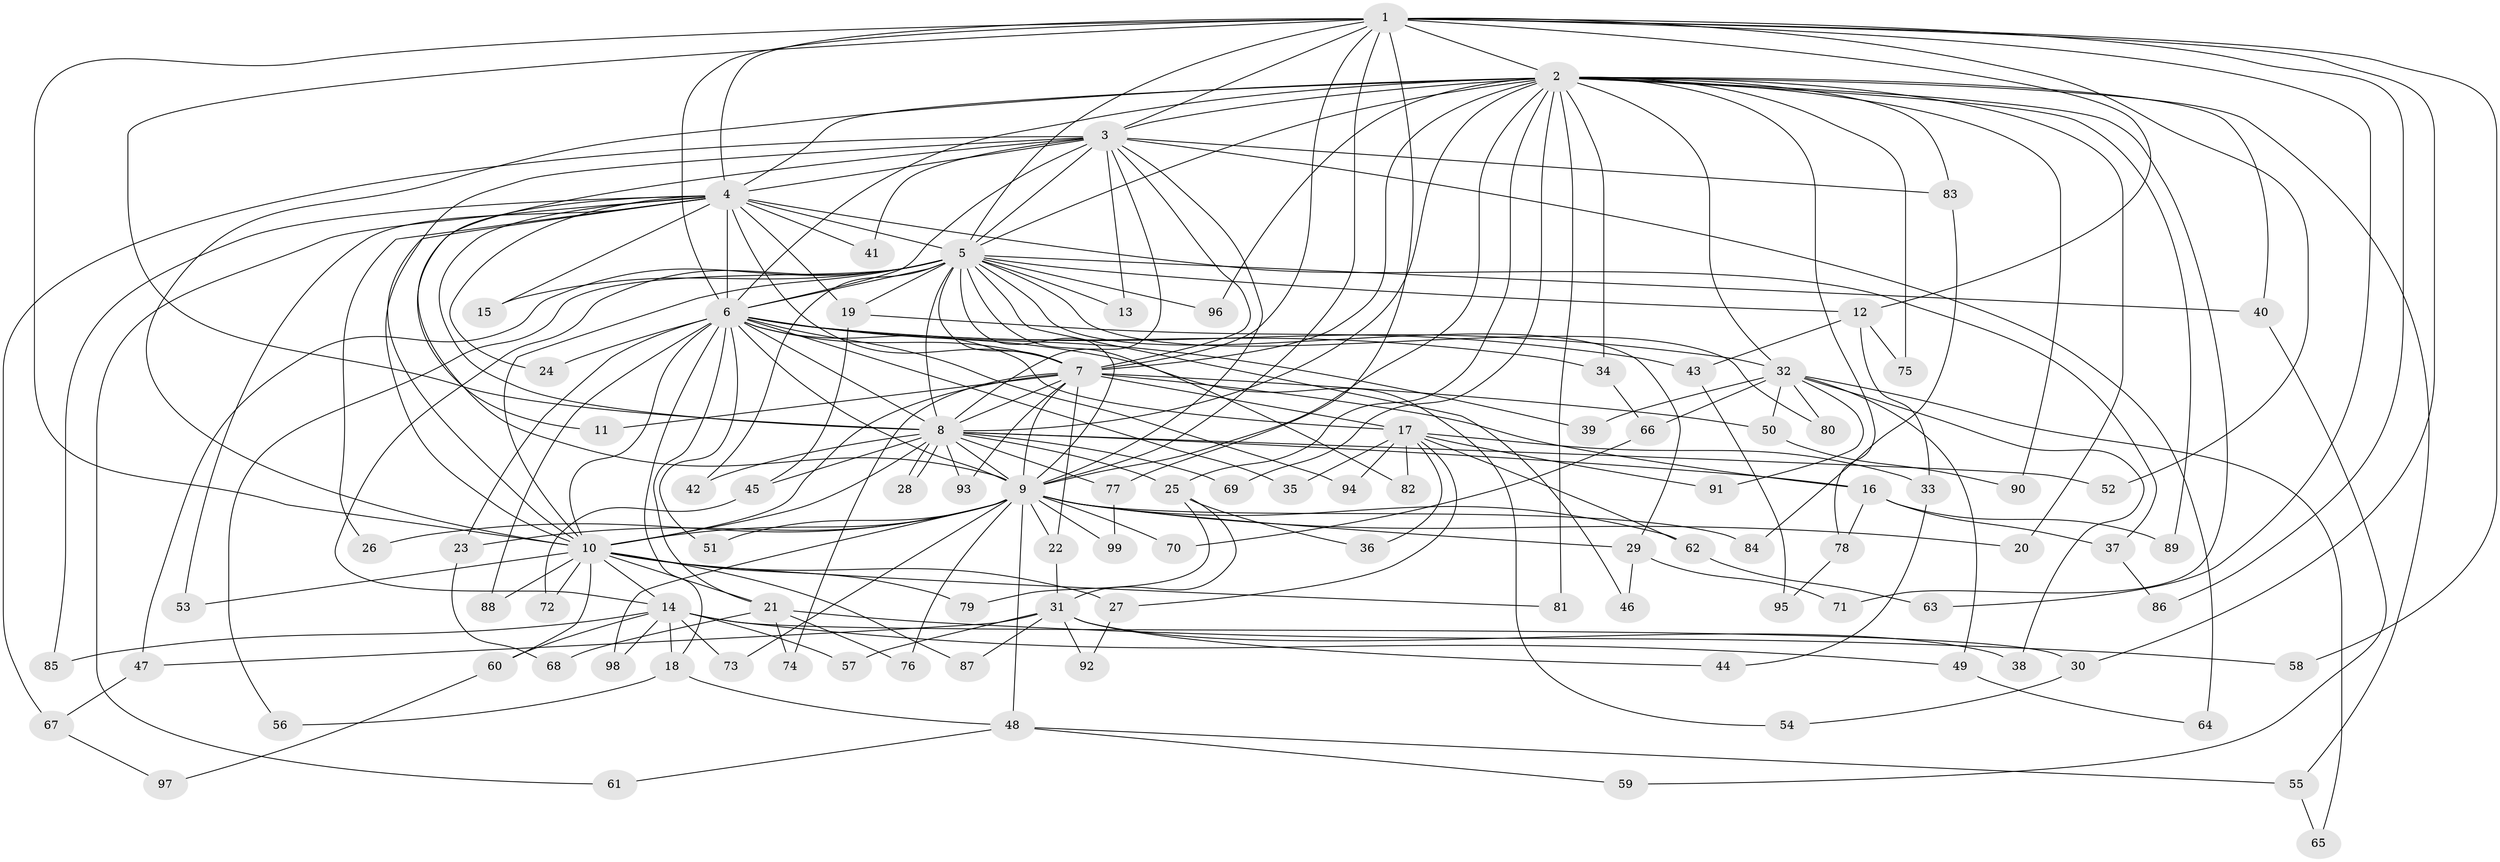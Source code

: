 // coarse degree distribution, {13: 0.012987012987012988, 19: 0.03896103896103896, 24: 0.012987012987012988, 27: 0.012987012987012988, 15: 0.012987012987012988, 2: 0.5064935064935064, 5: 0.05194805194805195, 10: 0.012987012987012988, 4: 0.025974025974025976, 11: 0.025974025974025976, 6: 0.012987012987012988, 3: 0.22077922077922077, 1: 0.03896103896103896, 8: 0.012987012987012988}
// Generated by graph-tools (version 1.1) at 2025/51/02/27/25 19:51:51]
// undirected, 99 vertices, 223 edges
graph export_dot {
graph [start="1"]
  node [color=gray90,style=filled];
  1;
  2;
  3;
  4;
  5;
  6;
  7;
  8;
  9;
  10;
  11;
  12;
  13;
  14;
  15;
  16;
  17;
  18;
  19;
  20;
  21;
  22;
  23;
  24;
  25;
  26;
  27;
  28;
  29;
  30;
  31;
  32;
  33;
  34;
  35;
  36;
  37;
  38;
  39;
  40;
  41;
  42;
  43;
  44;
  45;
  46;
  47;
  48;
  49;
  50;
  51;
  52;
  53;
  54;
  55;
  56;
  57;
  58;
  59;
  60;
  61;
  62;
  63;
  64;
  65;
  66;
  67;
  68;
  69;
  70;
  71;
  72;
  73;
  74;
  75;
  76;
  77;
  78;
  79;
  80;
  81;
  82;
  83;
  84;
  85;
  86;
  87;
  88;
  89;
  90;
  91;
  92;
  93;
  94;
  95;
  96;
  97;
  98;
  99;
  1 -- 2;
  1 -- 3;
  1 -- 4;
  1 -- 5;
  1 -- 6;
  1 -- 7;
  1 -- 8;
  1 -- 9;
  1 -- 10;
  1 -- 12;
  1 -- 30;
  1 -- 52;
  1 -- 58;
  1 -- 63;
  1 -- 77;
  1 -- 86;
  2 -- 3;
  2 -- 4;
  2 -- 5;
  2 -- 6;
  2 -- 7;
  2 -- 8;
  2 -- 9;
  2 -- 10;
  2 -- 20;
  2 -- 25;
  2 -- 32;
  2 -- 34;
  2 -- 40;
  2 -- 55;
  2 -- 69;
  2 -- 71;
  2 -- 75;
  2 -- 78;
  2 -- 81;
  2 -- 83;
  2 -- 89;
  2 -- 90;
  2 -- 96;
  3 -- 4;
  3 -- 5;
  3 -- 6;
  3 -- 7;
  3 -- 8;
  3 -- 9;
  3 -- 10;
  3 -- 11;
  3 -- 13;
  3 -- 41;
  3 -- 64;
  3 -- 67;
  3 -- 83;
  4 -- 5;
  4 -- 6;
  4 -- 7;
  4 -- 8;
  4 -- 9;
  4 -- 10;
  4 -- 15;
  4 -- 19;
  4 -- 24;
  4 -- 26;
  4 -- 37;
  4 -- 41;
  4 -- 53;
  4 -- 61;
  4 -- 85;
  5 -- 6;
  5 -- 7;
  5 -- 8;
  5 -- 9;
  5 -- 10;
  5 -- 12;
  5 -- 13;
  5 -- 14;
  5 -- 15;
  5 -- 19;
  5 -- 29;
  5 -- 40;
  5 -- 42;
  5 -- 46;
  5 -- 47;
  5 -- 56;
  5 -- 80;
  5 -- 82;
  5 -- 96;
  6 -- 7;
  6 -- 8;
  6 -- 9;
  6 -- 10;
  6 -- 17;
  6 -- 18;
  6 -- 21;
  6 -- 23;
  6 -- 24;
  6 -- 32;
  6 -- 34;
  6 -- 35;
  6 -- 39;
  6 -- 51;
  6 -- 54;
  6 -- 88;
  6 -- 94;
  7 -- 8;
  7 -- 9;
  7 -- 10;
  7 -- 11;
  7 -- 16;
  7 -- 17;
  7 -- 22;
  7 -- 50;
  7 -- 74;
  7 -- 93;
  8 -- 9;
  8 -- 10;
  8 -- 16;
  8 -- 25;
  8 -- 28;
  8 -- 28;
  8 -- 42;
  8 -- 45;
  8 -- 52;
  8 -- 69;
  8 -- 77;
  8 -- 93;
  9 -- 10;
  9 -- 20;
  9 -- 22;
  9 -- 23;
  9 -- 26;
  9 -- 29;
  9 -- 48;
  9 -- 51;
  9 -- 62;
  9 -- 70;
  9 -- 73;
  9 -- 76;
  9 -- 84;
  9 -- 98;
  9 -- 99;
  10 -- 14;
  10 -- 21;
  10 -- 27;
  10 -- 53;
  10 -- 60;
  10 -- 72;
  10 -- 79;
  10 -- 81;
  10 -- 87;
  10 -- 88;
  12 -- 33;
  12 -- 43;
  12 -- 75;
  14 -- 18;
  14 -- 30;
  14 -- 49;
  14 -- 57;
  14 -- 60;
  14 -- 73;
  14 -- 85;
  14 -- 98;
  16 -- 37;
  16 -- 78;
  16 -- 89;
  17 -- 27;
  17 -- 33;
  17 -- 35;
  17 -- 36;
  17 -- 62;
  17 -- 82;
  17 -- 91;
  17 -- 94;
  18 -- 48;
  18 -- 56;
  19 -- 43;
  19 -- 45;
  21 -- 58;
  21 -- 68;
  21 -- 74;
  21 -- 76;
  22 -- 31;
  23 -- 68;
  25 -- 31;
  25 -- 36;
  25 -- 79;
  27 -- 92;
  29 -- 46;
  29 -- 71;
  30 -- 54;
  31 -- 38;
  31 -- 44;
  31 -- 47;
  31 -- 57;
  31 -- 87;
  31 -- 92;
  32 -- 38;
  32 -- 39;
  32 -- 49;
  32 -- 50;
  32 -- 65;
  32 -- 66;
  32 -- 80;
  32 -- 91;
  33 -- 44;
  34 -- 66;
  37 -- 86;
  40 -- 59;
  43 -- 95;
  45 -- 72;
  47 -- 67;
  48 -- 55;
  48 -- 59;
  48 -- 61;
  49 -- 64;
  50 -- 90;
  55 -- 65;
  60 -- 97;
  62 -- 63;
  66 -- 70;
  67 -- 97;
  77 -- 99;
  78 -- 95;
  83 -- 84;
}
